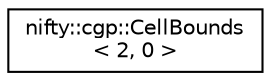 digraph "Graphical Class Hierarchy"
{
  edge [fontname="Helvetica",fontsize="10",labelfontname="Helvetica",labelfontsize="10"];
  node [fontname="Helvetica",fontsize="10",shape=record];
  rankdir="LR";
  Node1 [label="nifty::cgp::CellBounds\l\< 2, 0 \>",height=0.2,width=0.4,color="black", fillcolor="white", style="filled",URL="$classnifty_1_1cgp_1_1CellBounds_3_012_00_010_01_4.html"];
}
